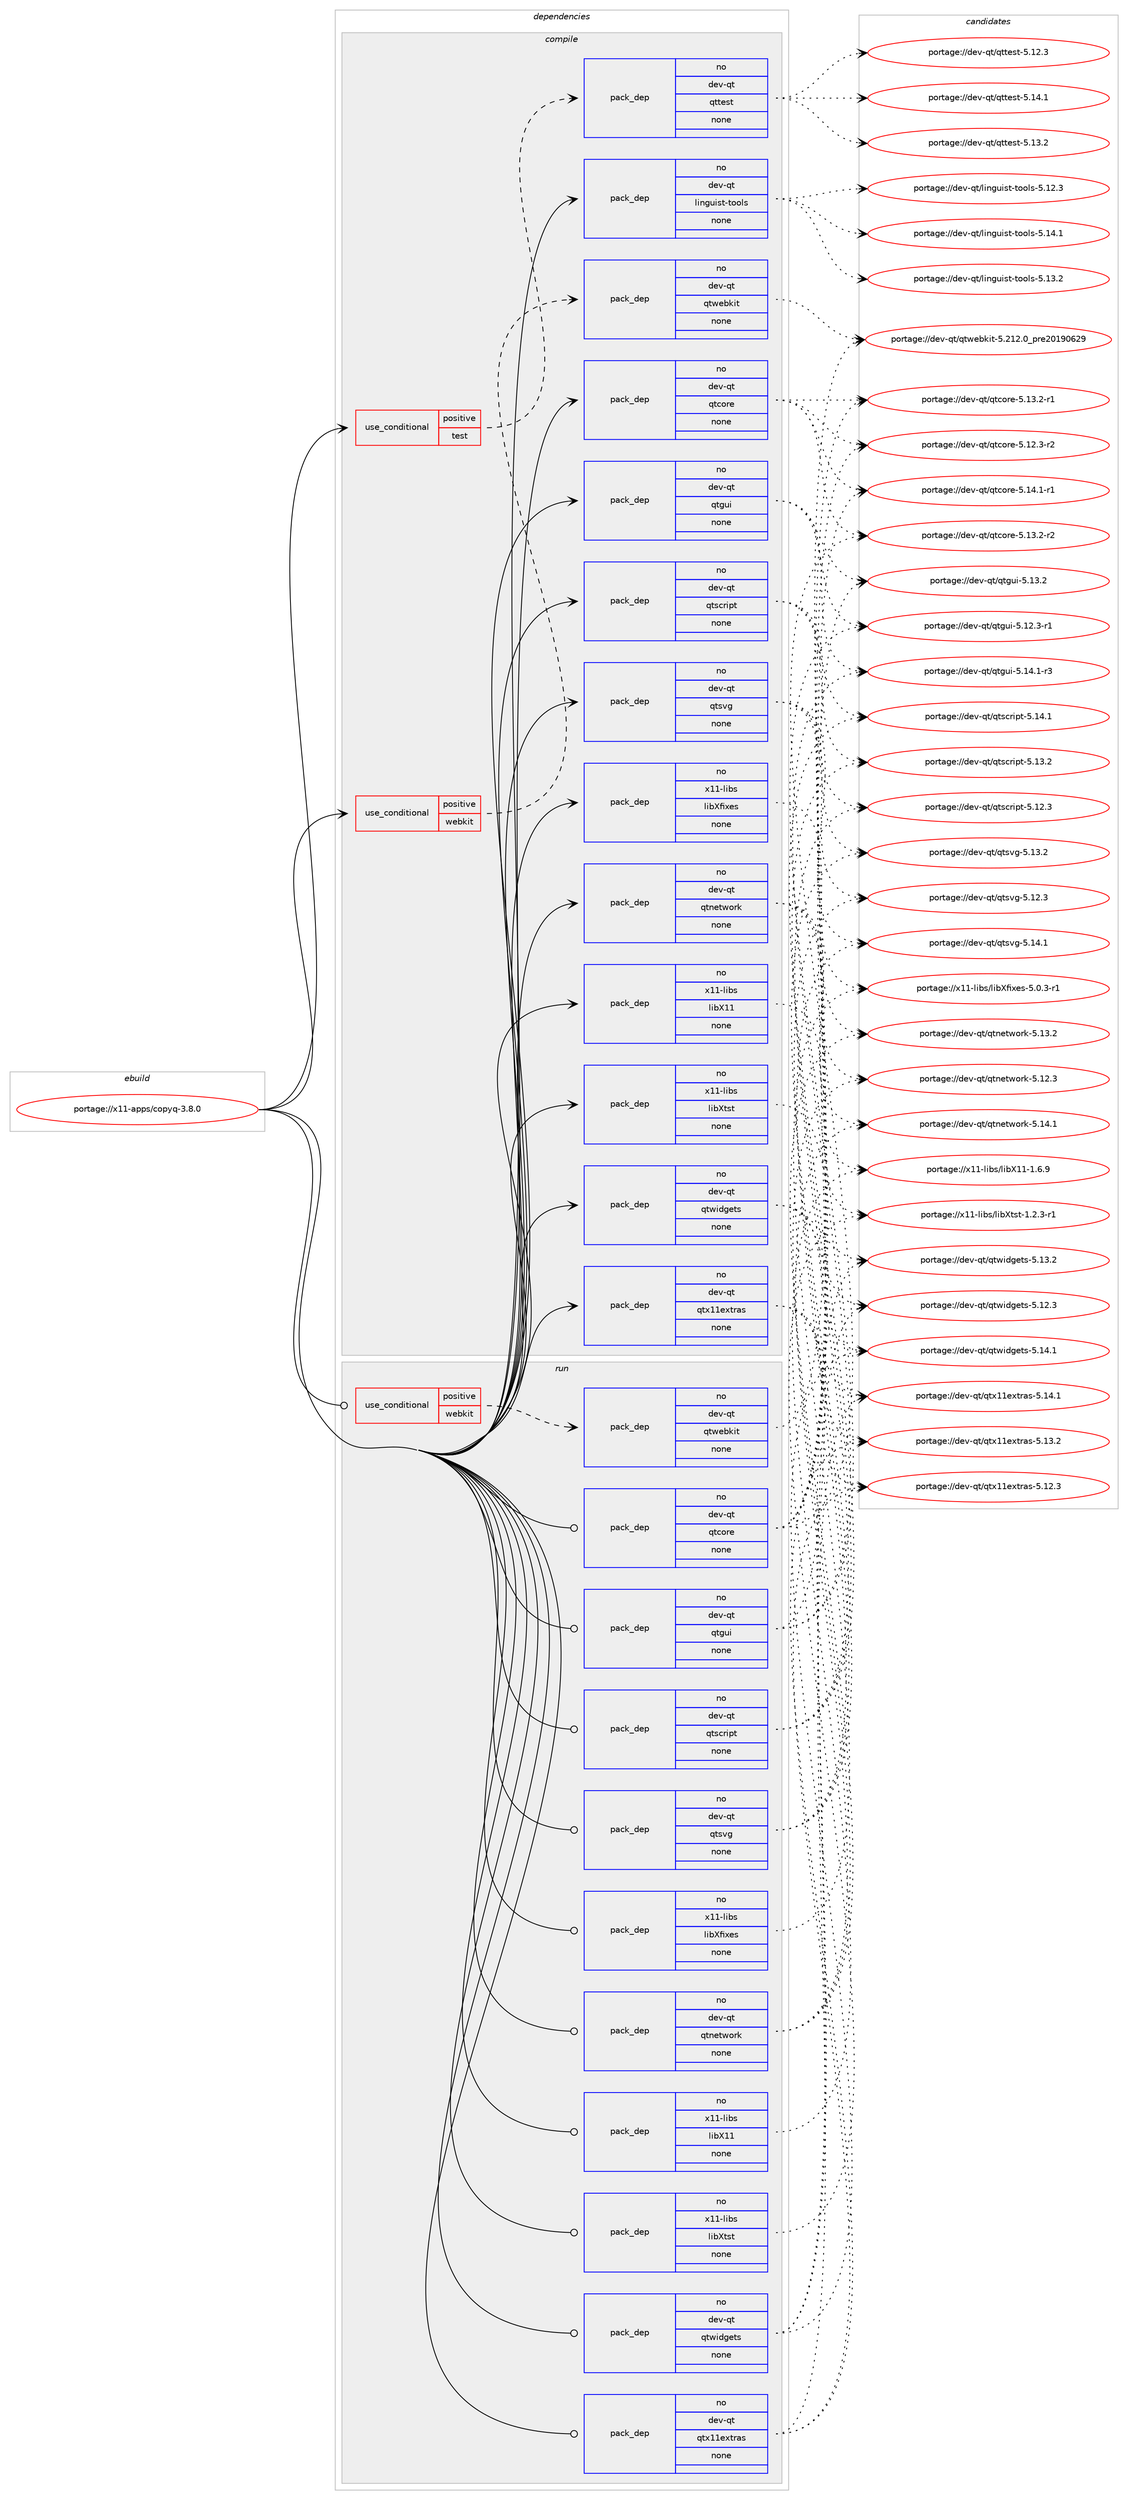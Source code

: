digraph prolog {

# *************
# Graph options
# *************

newrank=true;
concentrate=true;
compound=true;
graph [rankdir=LR,fontname=Helvetica,fontsize=10,ranksep=1.5];#, ranksep=2.5, nodesep=0.2];
edge  [arrowhead=vee];
node  [fontname=Helvetica,fontsize=10];

# **********
# The ebuild
# **********

subgraph cluster_leftcol {
color=gray;
rank=same;
label=<<i>ebuild</i>>;
id [label="portage://x11-apps/copyq-3.8.0", color=red, width=4, href="../x11-apps/copyq-3.8.0.svg"];
}

# ****************
# The dependencies
# ****************

subgraph cluster_midcol {
color=gray;
label=<<i>dependencies</i>>;
subgraph cluster_compile {
fillcolor="#eeeeee";
style=filled;
label=<<i>compile</i>>;
subgraph cond1787 {
dependency15285 [label=<<TABLE BORDER="0" CELLBORDER="1" CELLSPACING="0" CELLPADDING="4"><TR><TD ROWSPAN="3" CELLPADDING="10">use_conditional</TD></TR><TR><TD>positive</TD></TR><TR><TD>test</TD></TR></TABLE>>, shape=none, color=red];
subgraph pack13217 {
dependency15286 [label=<<TABLE BORDER="0" CELLBORDER="1" CELLSPACING="0" CELLPADDING="4" WIDTH="220"><TR><TD ROWSPAN="6" CELLPADDING="30">pack_dep</TD></TR><TR><TD WIDTH="110">no</TD></TR><TR><TD>dev-qt</TD></TR><TR><TD>qttest</TD></TR><TR><TD>none</TD></TR><TR><TD></TD></TR></TABLE>>, shape=none, color=blue];
}
dependency15285:e -> dependency15286:w [weight=20,style="dashed",arrowhead="vee"];
}
id:e -> dependency15285:w [weight=20,style="solid",arrowhead="vee"];
subgraph cond1788 {
dependency15287 [label=<<TABLE BORDER="0" CELLBORDER="1" CELLSPACING="0" CELLPADDING="4"><TR><TD ROWSPAN="3" CELLPADDING="10">use_conditional</TD></TR><TR><TD>positive</TD></TR><TR><TD>webkit</TD></TR></TABLE>>, shape=none, color=red];
subgraph pack13218 {
dependency15288 [label=<<TABLE BORDER="0" CELLBORDER="1" CELLSPACING="0" CELLPADDING="4" WIDTH="220"><TR><TD ROWSPAN="6" CELLPADDING="30">pack_dep</TD></TR><TR><TD WIDTH="110">no</TD></TR><TR><TD>dev-qt</TD></TR><TR><TD>qtwebkit</TD></TR><TR><TD>none</TD></TR><TR><TD></TD></TR></TABLE>>, shape=none, color=blue];
}
dependency15287:e -> dependency15288:w [weight=20,style="dashed",arrowhead="vee"];
}
id:e -> dependency15287:w [weight=20,style="solid",arrowhead="vee"];
subgraph pack13219 {
dependency15289 [label=<<TABLE BORDER="0" CELLBORDER="1" CELLSPACING="0" CELLPADDING="4" WIDTH="220"><TR><TD ROWSPAN="6" CELLPADDING="30">pack_dep</TD></TR><TR><TD WIDTH="110">no</TD></TR><TR><TD>dev-qt</TD></TR><TR><TD>linguist-tools</TD></TR><TR><TD>none</TD></TR><TR><TD></TD></TR></TABLE>>, shape=none, color=blue];
}
id:e -> dependency15289:w [weight=20,style="solid",arrowhead="vee"];
subgraph pack13220 {
dependency15290 [label=<<TABLE BORDER="0" CELLBORDER="1" CELLSPACING="0" CELLPADDING="4" WIDTH="220"><TR><TD ROWSPAN="6" CELLPADDING="30">pack_dep</TD></TR><TR><TD WIDTH="110">no</TD></TR><TR><TD>dev-qt</TD></TR><TR><TD>qtcore</TD></TR><TR><TD>none</TD></TR><TR><TD></TD></TR></TABLE>>, shape=none, color=blue];
}
id:e -> dependency15290:w [weight=20,style="solid",arrowhead="vee"];
subgraph pack13221 {
dependency15291 [label=<<TABLE BORDER="0" CELLBORDER="1" CELLSPACING="0" CELLPADDING="4" WIDTH="220"><TR><TD ROWSPAN="6" CELLPADDING="30">pack_dep</TD></TR><TR><TD WIDTH="110">no</TD></TR><TR><TD>dev-qt</TD></TR><TR><TD>qtgui</TD></TR><TR><TD>none</TD></TR><TR><TD></TD></TR></TABLE>>, shape=none, color=blue];
}
id:e -> dependency15291:w [weight=20,style="solid",arrowhead="vee"];
subgraph pack13222 {
dependency15292 [label=<<TABLE BORDER="0" CELLBORDER="1" CELLSPACING="0" CELLPADDING="4" WIDTH="220"><TR><TD ROWSPAN="6" CELLPADDING="30">pack_dep</TD></TR><TR><TD WIDTH="110">no</TD></TR><TR><TD>dev-qt</TD></TR><TR><TD>qtnetwork</TD></TR><TR><TD>none</TD></TR><TR><TD></TD></TR></TABLE>>, shape=none, color=blue];
}
id:e -> dependency15292:w [weight=20,style="solid",arrowhead="vee"];
subgraph pack13223 {
dependency15293 [label=<<TABLE BORDER="0" CELLBORDER="1" CELLSPACING="0" CELLPADDING="4" WIDTH="220"><TR><TD ROWSPAN="6" CELLPADDING="30">pack_dep</TD></TR><TR><TD WIDTH="110">no</TD></TR><TR><TD>dev-qt</TD></TR><TR><TD>qtscript</TD></TR><TR><TD>none</TD></TR><TR><TD></TD></TR></TABLE>>, shape=none, color=blue];
}
id:e -> dependency15293:w [weight=20,style="solid",arrowhead="vee"];
subgraph pack13224 {
dependency15294 [label=<<TABLE BORDER="0" CELLBORDER="1" CELLSPACING="0" CELLPADDING="4" WIDTH="220"><TR><TD ROWSPAN="6" CELLPADDING="30">pack_dep</TD></TR><TR><TD WIDTH="110">no</TD></TR><TR><TD>dev-qt</TD></TR><TR><TD>qtsvg</TD></TR><TR><TD>none</TD></TR><TR><TD></TD></TR></TABLE>>, shape=none, color=blue];
}
id:e -> dependency15294:w [weight=20,style="solid",arrowhead="vee"];
subgraph pack13225 {
dependency15295 [label=<<TABLE BORDER="0" CELLBORDER="1" CELLSPACING="0" CELLPADDING="4" WIDTH="220"><TR><TD ROWSPAN="6" CELLPADDING="30">pack_dep</TD></TR><TR><TD WIDTH="110">no</TD></TR><TR><TD>dev-qt</TD></TR><TR><TD>qtwidgets</TD></TR><TR><TD>none</TD></TR><TR><TD></TD></TR></TABLE>>, shape=none, color=blue];
}
id:e -> dependency15295:w [weight=20,style="solid",arrowhead="vee"];
subgraph pack13226 {
dependency15296 [label=<<TABLE BORDER="0" CELLBORDER="1" CELLSPACING="0" CELLPADDING="4" WIDTH="220"><TR><TD ROWSPAN="6" CELLPADDING="30">pack_dep</TD></TR><TR><TD WIDTH="110">no</TD></TR><TR><TD>dev-qt</TD></TR><TR><TD>qtx11extras</TD></TR><TR><TD>none</TD></TR><TR><TD></TD></TR></TABLE>>, shape=none, color=blue];
}
id:e -> dependency15296:w [weight=20,style="solid",arrowhead="vee"];
subgraph pack13227 {
dependency15297 [label=<<TABLE BORDER="0" CELLBORDER="1" CELLSPACING="0" CELLPADDING="4" WIDTH="220"><TR><TD ROWSPAN="6" CELLPADDING="30">pack_dep</TD></TR><TR><TD WIDTH="110">no</TD></TR><TR><TD>x11-libs</TD></TR><TR><TD>libX11</TD></TR><TR><TD>none</TD></TR><TR><TD></TD></TR></TABLE>>, shape=none, color=blue];
}
id:e -> dependency15297:w [weight=20,style="solid",arrowhead="vee"];
subgraph pack13228 {
dependency15298 [label=<<TABLE BORDER="0" CELLBORDER="1" CELLSPACING="0" CELLPADDING="4" WIDTH="220"><TR><TD ROWSPAN="6" CELLPADDING="30">pack_dep</TD></TR><TR><TD WIDTH="110">no</TD></TR><TR><TD>x11-libs</TD></TR><TR><TD>libXfixes</TD></TR><TR><TD>none</TD></TR><TR><TD></TD></TR></TABLE>>, shape=none, color=blue];
}
id:e -> dependency15298:w [weight=20,style="solid",arrowhead="vee"];
subgraph pack13229 {
dependency15299 [label=<<TABLE BORDER="0" CELLBORDER="1" CELLSPACING="0" CELLPADDING="4" WIDTH="220"><TR><TD ROWSPAN="6" CELLPADDING="30">pack_dep</TD></TR><TR><TD WIDTH="110">no</TD></TR><TR><TD>x11-libs</TD></TR><TR><TD>libXtst</TD></TR><TR><TD>none</TD></TR><TR><TD></TD></TR></TABLE>>, shape=none, color=blue];
}
id:e -> dependency15299:w [weight=20,style="solid",arrowhead="vee"];
}
subgraph cluster_compileandrun {
fillcolor="#eeeeee";
style=filled;
label=<<i>compile and run</i>>;
}
subgraph cluster_run {
fillcolor="#eeeeee";
style=filled;
label=<<i>run</i>>;
subgraph cond1789 {
dependency15300 [label=<<TABLE BORDER="0" CELLBORDER="1" CELLSPACING="0" CELLPADDING="4"><TR><TD ROWSPAN="3" CELLPADDING="10">use_conditional</TD></TR><TR><TD>positive</TD></TR><TR><TD>webkit</TD></TR></TABLE>>, shape=none, color=red];
subgraph pack13230 {
dependency15301 [label=<<TABLE BORDER="0" CELLBORDER="1" CELLSPACING="0" CELLPADDING="4" WIDTH="220"><TR><TD ROWSPAN="6" CELLPADDING="30">pack_dep</TD></TR><TR><TD WIDTH="110">no</TD></TR><TR><TD>dev-qt</TD></TR><TR><TD>qtwebkit</TD></TR><TR><TD>none</TD></TR><TR><TD></TD></TR></TABLE>>, shape=none, color=blue];
}
dependency15300:e -> dependency15301:w [weight=20,style="dashed",arrowhead="vee"];
}
id:e -> dependency15300:w [weight=20,style="solid",arrowhead="odot"];
subgraph pack13231 {
dependency15302 [label=<<TABLE BORDER="0" CELLBORDER="1" CELLSPACING="0" CELLPADDING="4" WIDTH="220"><TR><TD ROWSPAN="6" CELLPADDING="30">pack_dep</TD></TR><TR><TD WIDTH="110">no</TD></TR><TR><TD>dev-qt</TD></TR><TR><TD>qtcore</TD></TR><TR><TD>none</TD></TR><TR><TD></TD></TR></TABLE>>, shape=none, color=blue];
}
id:e -> dependency15302:w [weight=20,style="solid",arrowhead="odot"];
subgraph pack13232 {
dependency15303 [label=<<TABLE BORDER="0" CELLBORDER="1" CELLSPACING="0" CELLPADDING="4" WIDTH="220"><TR><TD ROWSPAN="6" CELLPADDING="30">pack_dep</TD></TR><TR><TD WIDTH="110">no</TD></TR><TR><TD>dev-qt</TD></TR><TR><TD>qtgui</TD></TR><TR><TD>none</TD></TR><TR><TD></TD></TR></TABLE>>, shape=none, color=blue];
}
id:e -> dependency15303:w [weight=20,style="solid",arrowhead="odot"];
subgraph pack13233 {
dependency15304 [label=<<TABLE BORDER="0" CELLBORDER="1" CELLSPACING="0" CELLPADDING="4" WIDTH="220"><TR><TD ROWSPAN="6" CELLPADDING="30">pack_dep</TD></TR><TR><TD WIDTH="110">no</TD></TR><TR><TD>dev-qt</TD></TR><TR><TD>qtnetwork</TD></TR><TR><TD>none</TD></TR><TR><TD></TD></TR></TABLE>>, shape=none, color=blue];
}
id:e -> dependency15304:w [weight=20,style="solid",arrowhead="odot"];
subgraph pack13234 {
dependency15305 [label=<<TABLE BORDER="0" CELLBORDER="1" CELLSPACING="0" CELLPADDING="4" WIDTH="220"><TR><TD ROWSPAN="6" CELLPADDING="30">pack_dep</TD></TR><TR><TD WIDTH="110">no</TD></TR><TR><TD>dev-qt</TD></TR><TR><TD>qtscript</TD></TR><TR><TD>none</TD></TR><TR><TD></TD></TR></TABLE>>, shape=none, color=blue];
}
id:e -> dependency15305:w [weight=20,style="solid",arrowhead="odot"];
subgraph pack13235 {
dependency15306 [label=<<TABLE BORDER="0" CELLBORDER="1" CELLSPACING="0" CELLPADDING="4" WIDTH="220"><TR><TD ROWSPAN="6" CELLPADDING="30">pack_dep</TD></TR><TR><TD WIDTH="110">no</TD></TR><TR><TD>dev-qt</TD></TR><TR><TD>qtsvg</TD></TR><TR><TD>none</TD></TR><TR><TD></TD></TR></TABLE>>, shape=none, color=blue];
}
id:e -> dependency15306:w [weight=20,style="solid",arrowhead="odot"];
subgraph pack13236 {
dependency15307 [label=<<TABLE BORDER="0" CELLBORDER="1" CELLSPACING="0" CELLPADDING="4" WIDTH="220"><TR><TD ROWSPAN="6" CELLPADDING="30">pack_dep</TD></TR><TR><TD WIDTH="110">no</TD></TR><TR><TD>dev-qt</TD></TR><TR><TD>qtwidgets</TD></TR><TR><TD>none</TD></TR><TR><TD></TD></TR></TABLE>>, shape=none, color=blue];
}
id:e -> dependency15307:w [weight=20,style="solid",arrowhead="odot"];
subgraph pack13237 {
dependency15308 [label=<<TABLE BORDER="0" CELLBORDER="1" CELLSPACING="0" CELLPADDING="4" WIDTH="220"><TR><TD ROWSPAN="6" CELLPADDING="30">pack_dep</TD></TR><TR><TD WIDTH="110">no</TD></TR><TR><TD>dev-qt</TD></TR><TR><TD>qtx11extras</TD></TR><TR><TD>none</TD></TR><TR><TD></TD></TR></TABLE>>, shape=none, color=blue];
}
id:e -> dependency15308:w [weight=20,style="solid",arrowhead="odot"];
subgraph pack13238 {
dependency15309 [label=<<TABLE BORDER="0" CELLBORDER="1" CELLSPACING="0" CELLPADDING="4" WIDTH="220"><TR><TD ROWSPAN="6" CELLPADDING="30">pack_dep</TD></TR><TR><TD WIDTH="110">no</TD></TR><TR><TD>x11-libs</TD></TR><TR><TD>libX11</TD></TR><TR><TD>none</TD></TR><TR><TD></TD></TR></TABLE>>, shape=none, color=blue];
}
id:e -> dependency15309:w [weight=20,style="solid",arrowhead="odot"];
subgraph pack13239 {
dependency15310 [label=<<TABLE BORDER="0" CELLBORDER="1" CELLSPACING="0" CELLPADDING="4" WIDTH="220"><TR><TD ROWSPAN="6" CELLPADDING="30">pack_dep</TD></TR><TR><TD WIDTH="110">no</TD></TR><TR><TD>x11-libs</TD></TR><TR><TD>libXfixes</TD></TR><TR><TD>none</TD></TR><TR><TD></TD></TR></TABLE>>, shape=none, color=blue];
}
id:e -> dependency15310:w [weight=20,style="solid",arrowhead="odot"];
subgraph pack13240 {
dependency15311 [label=<<TABLE BORDER="0" CELLBORDER="1" CELLSPACING="0" CELLPADDING="4" WIDTH="220"><TR><TD ROWSPAN="6" CELLPADDING="30">pack_dep</TD></TR><TR><TD WIDTH="110">no</TD></TR><TR><TD>x11-libs</TD></TR><TR><TD>libXtst</TD></TR><TR><TD>none</TD></TR><TR><TD></TD></TR></TABLE>>, shape=none, color=blue];
}
id:e -> dependency15311:w [weight=20,style="solid",arrowhead="odot"];
}
}

# **************
# The candidates
# **************

subgraph cluster_choices {
rank=same;
color=gray;
label=<<i>candidates</i>>;

subgraph choice13217 {
color=black;
nodesep=1;
choice100101118451131164711311611610111511645534649524649 [label="portage://dev-qt/qttest-5.14.1", color=red, width=4,href="../dev-qt/qttest-5.14.1.svg"];
choice100101118451131164711311611610111511645534649514650 [label="portage://dev-qt/qttest-5.13.2", color=red, width=4,href="../dev-qt/qttest-5.13.2.svg"];
choice100101118451131164711311611610111511645534649504651 [label="portage://dev-qt/qttest-5.12.3", color=red, width=4,href="../dev-qt/qttest-5.12.3.svg"];
dependency15286:e -> choice100101118451131164711311611610111511645534649524649:w [style=dotted,weight="100"];
dependency15286:e -> choice100101118451131164711311611610111511645534649514650:w [style=dotted,weight="100"];
dependency15286:e -> choice100101118451131164711311611610111511645534649504651:w [style=dotted,weight="100"];
}
subgraph choice13218 {
color=black;
nodesep=1;
choice1001011184511311647113116119101981071051164553465049504648951121141015048495748545057 [label="portage://dev-qt/qtwebkit-5.212.0_pre20190629", color=red, width=4,href="../dev-qt/qtwebkit-5.212.0_pre20190629.svg"];
dependency15288:e -> choice1001011184511311647113116119101981071051164553465049504648951121141015048495748545057:w [style=dotted,weight="100"];
}
subgraph choice13219 {
color=black;
nodesep=1;
choice10010111845113116471081051101031171051151164511611111110811545534649524649 [label="portage://dev-qt/linguist-tools-5.14.1", color=red, width=4,href="../dev-qt/linguist-tools-5.14.1.svg"];
choice10010111845113116471081051101031171051151164511611111110811545534649514650 [label="portage://dev-qt/linguist-tools-5.13.2", color=red, width=4,href="../dev-qt/linguist-tools-5.13.2.svg"];
choice10010111845113116471081051101031171051151164511611111110811545534649504651 [label="portage://dev-qt/linguist-tools-5.12.3", color=red, width=4,href="../dev-qt/linguist-tools-5.12.3.svg"];
dependency15289:e -> choice10010111845113116471081051101031171051151164511611111110811545534649524649:w [style=dotted,weight="100"];
dependency15289:e -> choice10010111845113116471081051101031171051151164511611111110811545534649514650:w [style=dotted,weight="100"];
dependency15289:e -> choice10010111845113116471081051101031171051151164511611111110811545534649504651:w [style=dotted,weight="100"];
}
subgraph choice13220 {
color=black;
nodesep=1;
choice100101118451131164711311699111114101455346495246494511449 [label="portage://dev-qt/qtcore-5.14.1-r1", color=red, width=4,href="../dev-qt/qtcore-5.14.1-r1.svg"];
choice100101118451131164711311699111114101455346495146504511450 [label="portage://dev-qt/qtcore-5.13.2-r2", color=red, width=4,href="../dev-qt/qtcore-5.13.2-r2.svg"];
choice100101118451131164711311699111114101455346495146504511449 [label="portage://dev-qt/qtcore-5.13.2-r1", color=red, width=4,href="../dev-qt/qtcore-5.13.2-r1.svg"];
choice100101118451131164711311699111114101455346495046514511450 [label="portage://dev-qt/qtcore-5.12.3-r2", color=red, width=4,href="../dev-qt/qtcore-5.12.3-r2.svg"];
dependency15290:e -> choice100101118451131164711311699111114101455346495246494511449:w [style=dotted,weight="100"];
dependency15290:e -> choice100101118451131164711311699111114101455346495146504511450:w [style=dotted,weight="100"];
dependency15290:e -> choice100101118451131164711311699111114101455346495146504511449:w [style=dotted,weight="100"];
dependency15290:e -> choice100101118451131164711311699111114101455346495046514511450:w [style=dotted,weight="100"];
}
subgraph choice13221 {
color=black;
nodesep=1;
choice1001011184511311647113116103117105455346495246494511451 [label="portage://dev-qt/qtgui-5.14.1-r3", color=red, width=4,href="../dev-qt/qtgui-5.14.1-r3.svg"];
choice100101118451131164711311610311710545534649514650 [label="portage://dev-qt/qtgui-5.13.2", color=red, width=4,href="../dev-qt/qtgui-5.13.2.svg"];
choice1001011184511311647113116103117105455346495046514511449 [label="portage://dev-qt/qtgui-5.12.3-r1", color=red, width=4,href="../dev-qt/qtgui-5.12.3-r1.svg"];
dependency15291:e -> choice1001011184511311647113116103117105455346495246494511451:w [style=dotted,weight="100"];
dependency15291:e -> choice100101118451131164711311610311710545534649514650:w [style=dotted,weight="100"];
dependency15291:e -> choice1001011184511311647113116103117105455346495046514511449:w [style=dotted,weight="100"];
}
subgraph choice13222 {
color=black;
nodesep=1;
choice100101118451131164711311611010111611911111410745534649524649 [label="portage://dev-qt/qtnetwork-5.14.1", color=red, width=4,href="../dev-qt/qtnetwork-5.14.1.svg"];
choice100101118451131164711311611010111611911111410745534649514650 [label="portage://dev-qt/qtnetwork-5.13.2", color=red, width=4,href="../dev-qt/qtnetwork-5.13.2.svg"];
choice100101118451131164711311611010111611911111410745534649504651 [label="portage://dev-qt/qtnetwork-5.12.3", color=red, width=4,href="../dev-qt/qtnetwork-5.12.3.svg"];
dependency15292:e -> choice100101118451131164711311611010111611911111410745534649524649:w [style=dotted,weight="100"];
dependency15292:e -> choice100101118451131164711311611010111611911111410745534649514650:w [style=dotted,weight="100"];
dependency15292:e -> choice100101118451131164711311611010111611911111410745534649504651:w [style=dotted,weight="100"];
}
subgraph choice13223 {
color=black;
nodesep=1;
choice10010111845113116471131161159911410511211645534649524649 [label="portage://dev-qt/qtscript-5.14.1", color=red, width=4,href="../dev-qt/qtscript-5.14.1.svg"];
choice10010111845113116471131161159911410511211645534649514650 [label="portage://dev-qt/qtscript-5.13.2", color=red, width=4,href="../dev-qt/qtscript-5.13.2.svg"];
choice10010111845113116471131161159911410511211645534649504651 [label="portage://dev-qt/qtscript-5.12.3", color=red, width=4,href="../dev-qt/qtscript-5.12.3.svg"];
dependency15293:e -> choice10010111845113116471131161159911410511211645534649524649:w [style=dotted,weight="100"];
dependency15293:e -> choice10010111845113116471131161159911410511211645534649514650:w [style=dotted,weight="100"];
dependency15293:e -> choice10010111845113116471131161159911410511211645534649504651:w [style=dotted,weight="100"];
}
subgraph choice13224 {
color=black;
nodesep=1;
choice100101118451131164711311611511810345534649524649 [label="portage://dev-qt/qtsvg-5.14.1", color=red, width=4,href="../dev-qt/qtsvg-5.14.1.svg"];
choice100101118451131164711311611511810345534649514650 [label="portage://dev-qt/qtsvg-5.13.2", color=red, width=4,href="../dev-qt/qtsvg-5.13.2.svg"];
choice100101118451131164711311611511810345534649504651 [label="portage://dev-qt/qtsvg-5.12.3", color=red, width=4,href="../dev-qt/qtsvg-5.12.3.svg"];
dependency15294:e -> choice100101118451131164711311611511810345534649524649:w [style=dotted,weight="100"];
dependency15294:e -> choice100101118451131164711311611511810345534649514650:w [style=dotted,weight="100"];
dependency15294:e -> choice100101118451131164711311611511810345534649504651:w [style=dotted,weight="100"];
}
subgraph choice13225 {
color=black;
nodesep=1;
choice100101118451131164711311611910510010310111611545534649524649 [label="portage://dev-qt/qtwidgets-5.14.1", color=red, width=4,href="../dev-qt/qtwidgets-5.14.1.svg"];
choice100101118451131164711311611910510010310111611545534649514650 [label="portage://dev-qt/qtwidgets-5.13.2", color=red, width=4,href="../dev-qt/qtwidgets-5.13.2.svg"];
choice100101118451131164711311611910510010310111611545534649504651 [label="portage://dev-qt/qtwidgets-5.12.3", color=red, width=4,href="../dev-qt/qtwidgets-5.12.3.svg"];
dependency15295:e -> choice100101118451131164711311611910510010310111611545534649524649:w [style=dotted,weight="100"];
dependency15295:e -> choice100101118451131164711311611910510010310111611545534649514650:w [style=dotted,weight="100"];
dependency15295:e -> choice100101118451131164711311611910510010310111611545534649504651:w [style=dotted,weight="100"];
}
subgraph choice13226 {
color=black;
nodesep=1;
choice100101118451131164711311612049491011201161149711545534649524649 [label="portage://dev-qt/qtx11extras-5.14.1", color=red, width=4,href="../dev-qt/qtx11extras-5.14.1.svg"];
choice100101118451131164711311612049491011201161149711545534649514650 [label="portage://dev-qt/qtx11extras-5.13.2", color=red, width=4,href="../dev-qt/qtx11extras-5.13.2.svg"];
choice100101118451131164711311612049491011201161149711545534649504651 [label="portage://dev-qt/qtx11extras-5.12.3", color=red, width=4,href="../dev-qt/qtx11extras-5.12.3.svg"];
dependency15296:e -> choice100101118451131164711311612049491011201161149711545534649524649:w [style=dotted,weight="100"];
dependency15296:e -> choice100101118451131164711311612049491011201161149711545534649514650:w [style=dotted,weight="100"];
dependency15296:e -> choice100101118451131164711311612049491011201161149711545534649504651:w [style=dotted,weight="100"];
}
subgraph choice13227 {
color=black;
nodesep=1;
choice120494945108105981154710810598884949454946544657 [label="portage://x11-libs/libX11-1.6.9", color=red, width=4,href="../x11-libs/libX11-1.6.9.svg"];
dependency15297:e -> choice120494945108105981154710810598884949454946544657:w [style=dotted,weight="100"];
}
subgraph choice13228 {
color=black;
nodesep=1;
choice120494945108105981154710810598881021051201011154553464846514511449 [label="portage://x11-libs/libXfixes-5.0.3-r1", color=red, width=4,href="../x11-libs/libXfixes-5.0.3-r1.svg"];
dependency15298:e -> choice120494945108105981154710810598881021051201011154553464846514511449:w [style=dotted,weight="100"];
}
subgraph choice13229 {
color=black;
nodesep=1;
choice120494945108105981154710810598881161151164549465046514511449 [label="portage://x11-libs/libXtst-1.2.3-r1", color=red, width=4,href="../x11-libs/libXtst-1.2.3-r1.svg"];
dependency15299:e -> choice120494945108105981154710810598881161151164549465046514511449:w [style=dotted,weight="100"];
}
subgraph choice13230 {
color=black;
nodesep=1;
choice1001011184511311647113116119101981071051164553465049504648951121141015048495748545057 [label="portage://dev-qt/qtwebkit-5.212.0_pre20190629", color=red, width=4,href="../dev-qt/qtwebkit-5.212.0_pre20190629.svg"];
dependency15301:e -> choice1001011184511311647113116119101981071051164553465049504648951121141015048495748545057:w [style=dotted,weight="100"];
}
subgraph choice13231 {
color=black;
nodesep=1;
choice100101118451131164711311699111114101455346495246494511449 [label="portage://dev-qt/qtcore-5.14.1-r1", color=red, width=4,href="../dev-qt/qtcore-5.14.1-r1.svg"];
choice100101118451131164711311699111114101455346495146504511450 [label="portage://dev-qt/qtcore-5.13.2-r2", color=red, width=4,href="../dev-qt/qtcore-5.13.2-r2.svg"];
choice100101118451131164711311699111114101455346495146504511449 [label="portage://dev-qt/qtcore-5.13.2-r1", color=red, width=4,href="../dev-qt/qtcore-5.13.2-r1.svg"];
choice100101118451131164711311699111114101455346495046514511450 [label="portage://dev-qt/qtcore-5.12.3-r2", color=red, width=4,href="../dev-qt/qtcore-5.12.3-r2.svg"];
dependency15302:e -> choice100101118451131164711311699111114101455346495246494511449:w [style=dotted,weight="100"];
dependency15302:e -> choice100101118451131164711311699111114101455346495146504511450:w [style=dotted,weight="100"];
dependency15302:e -> choice100101118451131164711311699111114101455346495146504511449:w [style=dotted,weight="100"];
dependency15302:e -> choice100101118451131164711311699111114101455346495046514511450:w [style=dotted,weight="100"];
}
subgraph choice13232 {
color=black;
nodesep=1;
choice1001011184511311647113116103117105455346495246494511451 [label="portage://dev-qt/qtgui-5.14.1-r3", color=red, width=4,href="../dev-qt/qtgui-5.14.1-r3.svg"];
choice100101118451131164711311610311710545534649514650 [label="portage://dev-qt/qtgui-5.13.2", color=red, width=4,href="../dev-qt/qtgui-5.13.2.svg"];
choice1001011184511311647113116103117105455346495046514511449 [label="portage://dev-qt/qtgui-5.12.3-r1", color=red, width=4,href="../dev-qt/qtgui-5.12.3-r1.svg"];
dependency15303:e -> choice1001011184511311647113116103117105455346495246494511451:w [style=dotted,weight="100"];
dependency15303:e -> choice100101118451131164711311610311710545534649514650:w [style=dotted,weight="100"];
dependency15303:e -> choice1001011184511311647113116103117105455346495046514511449:w [style=dotted,weight="100"];
}
subgraph choice13233 {
color=black;
nodesep=1;
choice100101118451131164711311611010111611911111410745534649524649 [label="portage://dev-qt/qtnetwork-5.14.1", color=red, width=4,href="../dev-qt/qtnetwork-5.14.1.svg"];
choice100101118451131164711311611010111611911111410745534649514650 [label="portage://dev-qt/qtnetwork-5.13.2", color=red, width=4,href="../dev-qt/qtnetwork-5.13.2.svg"];
choice100101118451131164711311611010111611911111410745534649504651 [label="portage://dev-qt/qtnetwork-5.12.3", color=red, width=4,href="../dev-qt/qtnetwork-5.12.3.svg"];
dependency15304:e -> choice100101118451131164711311611010111611911111410745534649524649:w [style=dotted,weight="100"];
dependency15304:e -> choice100101118451131164711311611010111611911111410745534649514650:w [style=dotted,weight="100"];
dependency15304:e -> choice100101118451131164711311611010111611911111410745534649504651:w [style=dotted,weight="100"];
}
subgraph choice13234 {
color=black;
nodesep=1;
choice10010111845113116471131161159911410511211645534649524649 [label="portage://dev-qt/qtscript-5.14.1", color=red, width=4,href="../dev-qt/qtscript-5.14.1.svg"];
choice10010111845113116471131161159911410511211645534649514650 [label="portage://dev-qt/qtscript-5.13.2", color=red, width=4,href="../dev-qt/qtscript-5.13.2.svg"];
choice10010111845113116471131161159911410511211645534649504651 [label="portage://dev-qt/qtscript-5.12.3", color=red, width=4,href="../dev-qt/qtscript-5.12.3.svg"];
dependency15305:e -> choice10010111845113116471131161159911410511211645534649524649:w [style=dotted,weight="100"];
dependency15305:e -> choice10010111845113116471131161159911410511211645534649514650:w [style=dotted,weight="100"];
dependency15305:e -> choice10010111845113116471131161159911410511211645534649504651:w [style=dotted,weight="100"];
}
subgraph choice13235 {
color=black;
nodesep=1;
choice100101118451131164711311611511810345534649524649 [label="portage://dev-qt/qtsvg-5.14.1", color=red, width=4,href="../dev-qt/qtsvg-5.14.1.svg"];
choice100101118451131164711311611511810345534649514650 [label="portage://dev-qt/qtsvg-5.13.2", color=red, width=4,href="../dev-qt/qtsvg-5.13.2.svg"];
choice100101118451131164711311611511810345534649504651 [label="portage://dev-qt/qtsvg-5.12.3", color=red, width=4,href="../dev-qt/qtsvg-5.12.3.svg"];
dependency15306:e -> choice100101118451131164711311611511810345534649524649:w [style=dotted,weight="100"];
dependency15306:e -> choice100101118451131164711311611511810345534649514650:w [style=dotted,weight="100"];
dependency15306:e -> choice100101118451131164711311611511810345534649504651:w [style=dotted,weight="100"];
}
subgraph choice13236 {
color=black;
nodesep=1;
choice100101118451131164711311611910510010310111611545534649524649 [label="portage://dev-qt/qtwidgets-5.14.1", color=red, width=4,href="../dev-qt/qtwidgets-5.14.1.svg"];
choice100101118451131164711311611910510010310111611545534649514650 [label="portage://dev-qt/qtwidgets-5.13.2", color=red, width=4,href="../dev-qt/qtwidgets-5.13.2.svg"];
choice100101118451131164711311611910510010310111611545534649504651 [label="portage://dev-qt/qtwidgets-5.12.3", color=red, width=4,href="../dev-qt/qtwidgets-5.12.3.svg"];
dependency15307:e -> choice100101118451131164711311611910510010310111611545534649524649:w [style=dotted,weight="100"];
dependency15307:e -> choice100101118451131164711311611910510010310111611545534649514650:w [style=dotted,weight="100"];
dependency15307:e -> choice100101118451131164711311611910510010310111611545534649504651:w [style=dotted,weight="100"];
}
subgraph choice13237 {
color=black;
nodesep=1;
choice100101118451131164711311612049491011201161149711545534649524649 [label="portage://dev-qt/qtx11extras-5.14.1", color=red, width=4,href="../dev-qt/qtx11extras-5.14.1.svg"];
choice100101118451131164711311612049491011201161149711545534649514650 [label="portage://dev-qt/qtx11extras-5.13.2", color=red, width=4,href="../dev-qt/qtx11extras-5.13.2.svg"];
choice100101118451131164711311612049491011201161149711545534649504651 [label="portage://dev-qt/qtx11extras-5.12.3", color=red, width=4,href="../dev-qt/qtx11extras-5.12.3.svg"];
dependency15308:e -> choice100101118451131164711311612049491011201161149711545534649524649:w [style=dotted,weight="100"];
dependency15308:e -> choice100101118451131164711311612049491011201161149711545534649514650:w [style=dotted,weight="100"];
dependency15308:e -> choice100101118451131164711311612049491011201161149711545534649504651:w [style=dotted,weight="100"];
}
subgraph choice13238 {
color=black;
nodesep=1;
choice120494945108105981154710810598884949454946544657 [label="portage://x11-libs/libX11-1.6.9", color=red, width=4,href="../x11-libs/libX11-1.6.9.svg"];
dependency15309:e -> choice120494945108105981154710810598884949454946544657:w [style=dotted,weight="100"];
}
subgraph choice13239 {
color=black;
nodesep=1;
choice120494945108105981154710810598881021051201011154553464846514511449 [label="portage://x11-libs/libXfixes-5.0.3-r1", color=red, width=4,href="../x11-libs/libXfixes-5.0.3-r1.svg"];
dependency15310:e -> choice120494945108105981154710810598881021051201011154553464846514511449:w [style=dotted,weight="100"];
}
subgraph choice13240 {
color=black;
nodesep=1;
choice120494945108105981154710810598881161151164549465046514511449 [label="portage://x11-libs/libXtst-1.2.3-r1", color=red, width=4,href="../x11-libs/libXtst-1.2.3-r1.svg"];
dependency15311:e -> choice120494945108105981154710810598881161151164549465046514511449:w [style=dotted,weight="100"];
}
}

}
